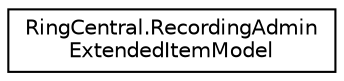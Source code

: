 digraph "Graphical Class Hierarchy"
{
 // LATEX_PDF_SIZE
  edge [fontname="Helvetica",fontsize="10",labelfontname="Helvetica",labelfontsize="10"];
  node [fontname="Helvetica",fontsize="10",shape=record];
  rankdir="LR";
  Node0 [label="RingCentral.RecordingAdmin\lExtendedItemModel",height=0.2,width=0.4,color="black", fillcolor="white", style="filled",URL="$classRingCentral_1_1RecordingAdminExtendedItemModel.html",tooltip=" "];
}

